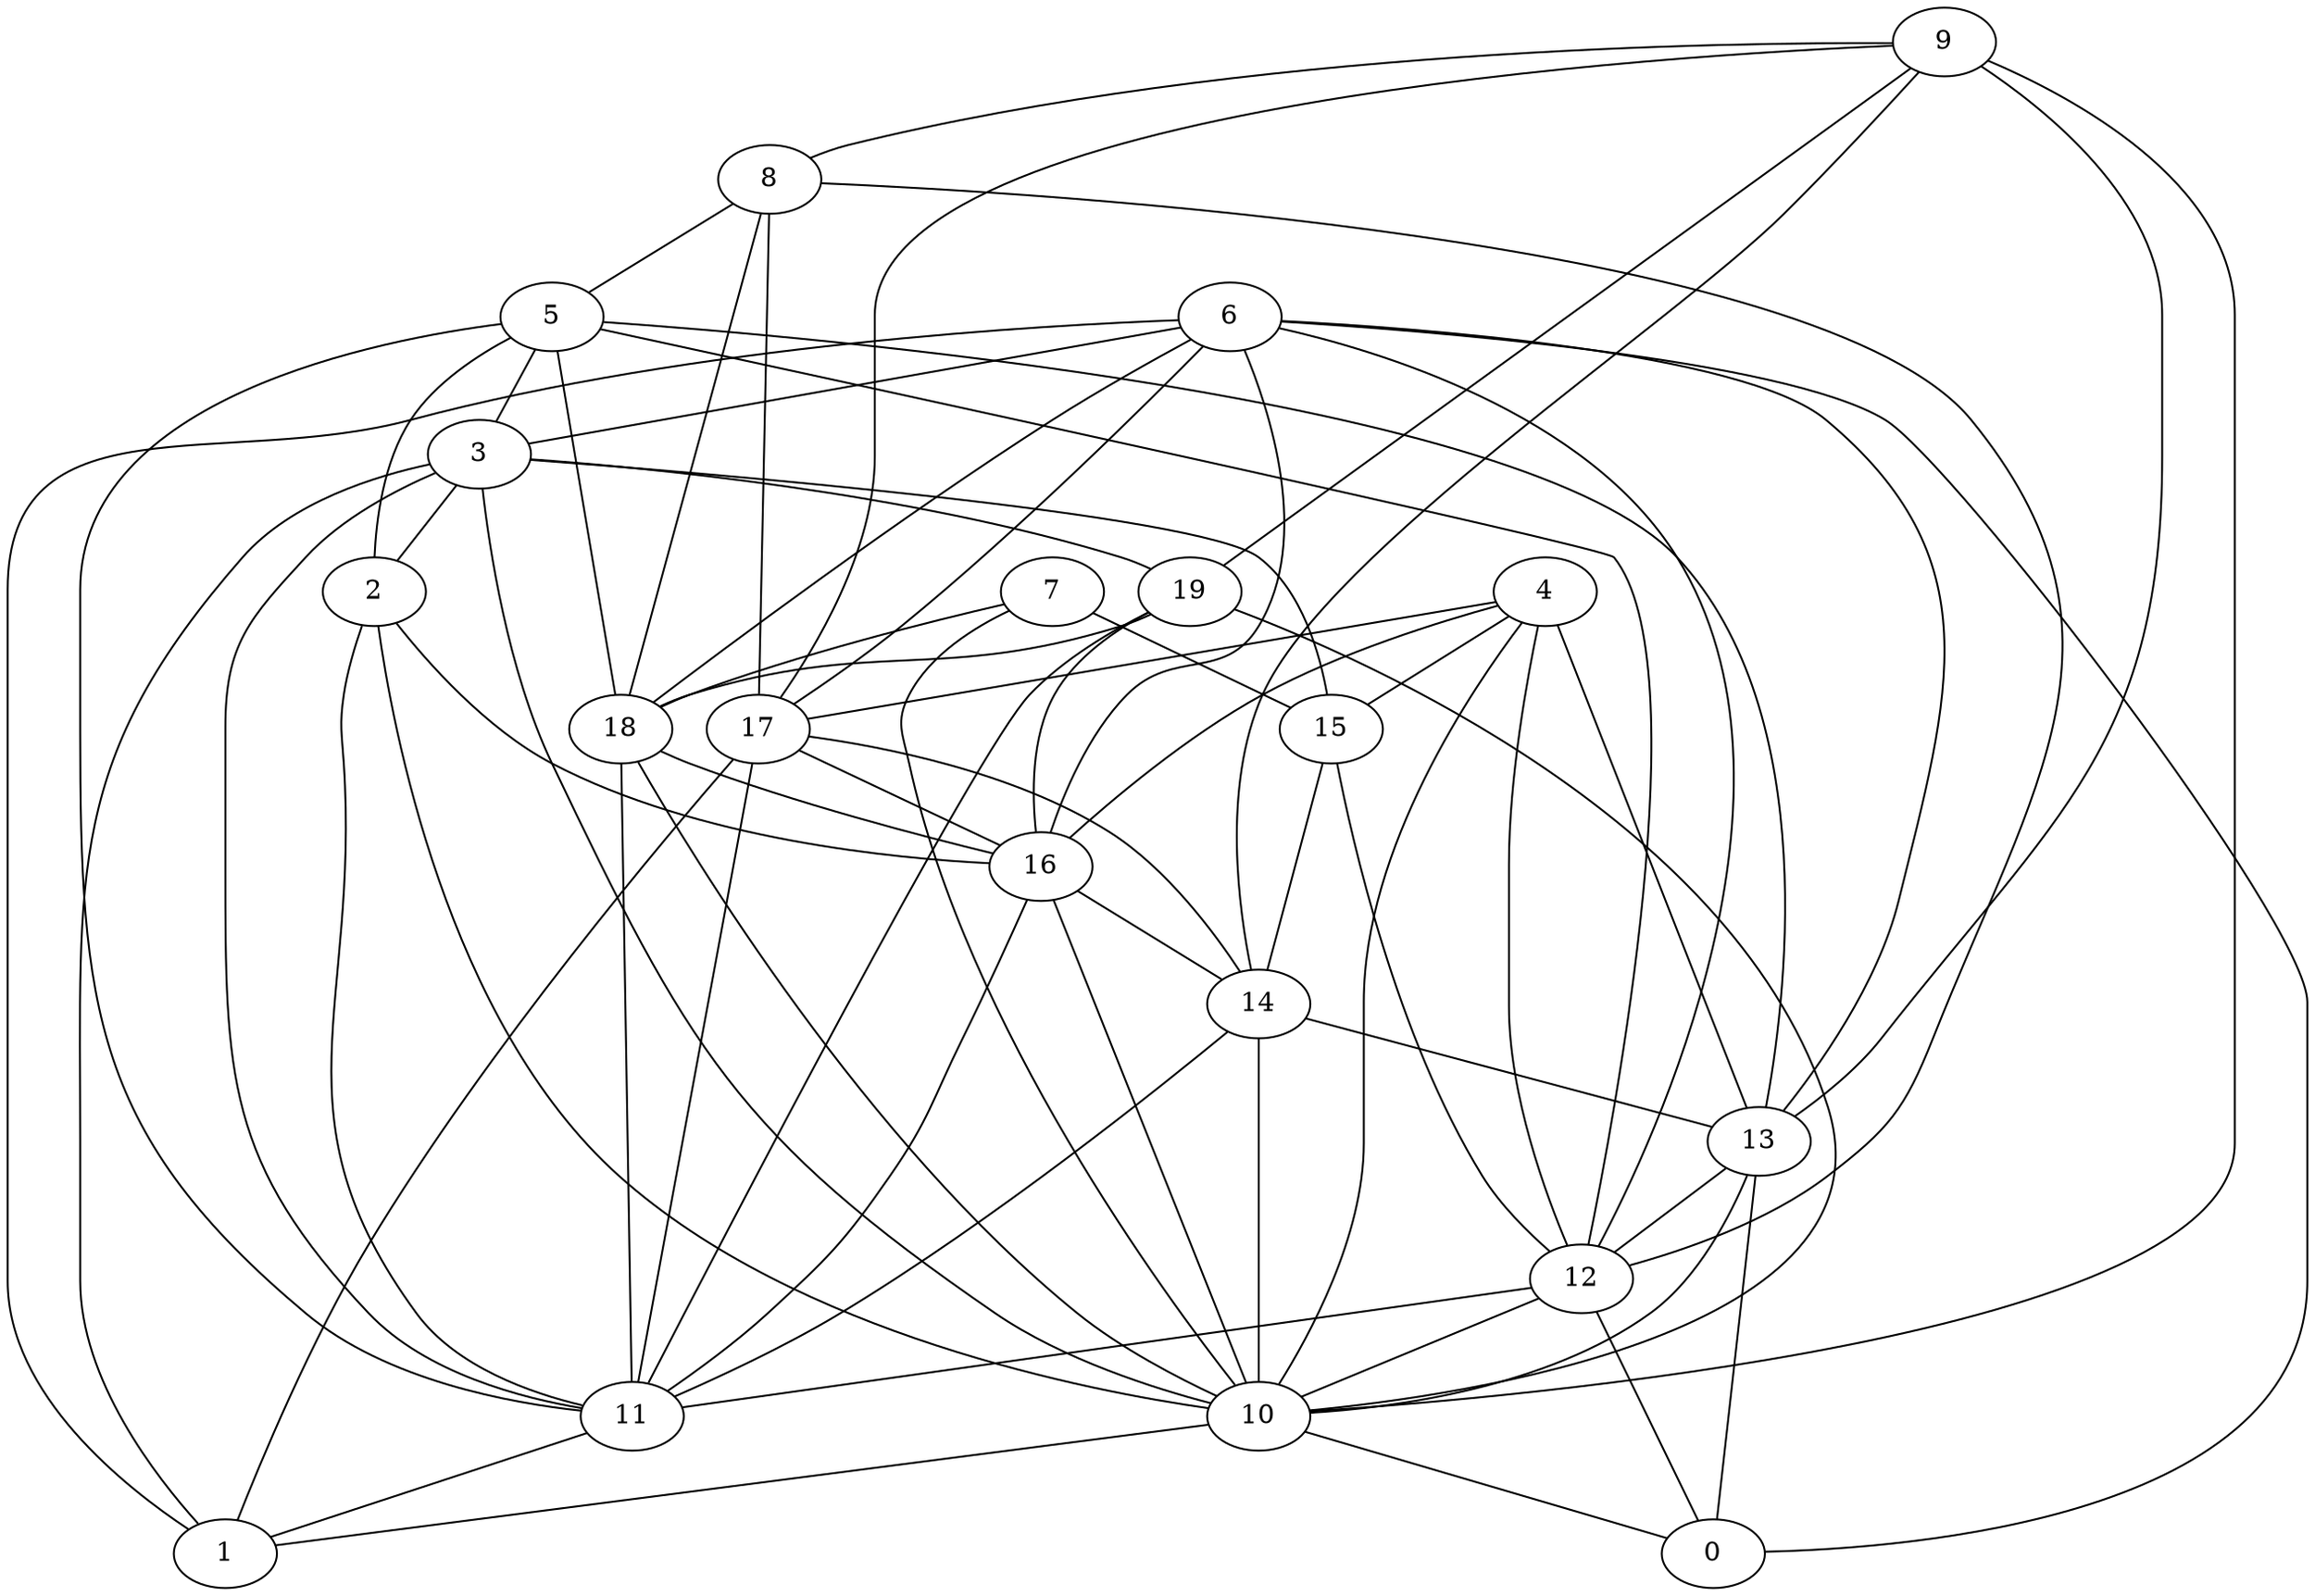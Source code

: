 digraph GG_graph {

subgraph G_graph {
edge [color = black]
"2" -> "10" [dir = none]
"2" -> "11" [dir = none]
"14" -> "13" [dir = none]
"14" -> "11" [dir = none]
"5" -> "18" [dir = none]
"5" -> "11" [dir = none]
"12" -> "11" [dir = none]
"12" -> "10" [dir = none]
"12" -> "0" [dir = none]
"4" -> "13" [dir = none]
"4" -> "10" [dir = none]
"4" -> "15" [dir = none]
"4" -> "17" [dir = none]
"4" -> "12" [dir = none]
"9" -> "8" [dir = none]
"9" -> "19" [dir = none]
"9" -> "17" [dir = none]
"9" -> "10" [dir = none]
"10" -> "0" [dir = none]
"10" -> "1" [dir = none]
"15" -> "14" [dir = none]
"15" -> "12" [dir = none]
"13" -> "12" [dir = none]
"13" -> "0" [dir = none]
"13" -> "10" [dir = none]
"6" -> "0" [dir = none]
"6" -> "16" [dir = none]
"6" -> "17" [dir = none]
"6" -> "1" [dir = none]
"6" -> "3" [dir = none]
"6" -> "18" [dir = none]
"6" -> "12" [dir = none]
"19" -> "11" [dir = none]
"19" -> "10" [dir = none]
"19" -> "18" [dir = none]
"19" -> "16" [dir = none]
"8" -> "17" [dir = none]
"8" -> "18" [dir = none]
"8" -> "5" [dir = none]
"16" -> "14" [dir = none]
"16" -> "10" [dir = none]
"16" -> "11" [dir = none]
"3" -> "10" [dir = none]
"3" -> "19" [dir = none]
"3" -> "2" [dir = none]
"3" -> "11" [dir = none]
"3" -> "1" [dir = none]
"11" -> "1" [dir = none]
"18" -> "10" [dir = none]
"18" -> "16" [dir = none]
"18" -> "11" [dir = none]
"7" -> "10" [dir = none]
"7" -> "15" [dir = none]
"7" -> "18" [dir = none]
"17" -> "16" [dir = none]
"17" -> "14" [dir = none]
"17" -> "1" [dir = none]
"17" -> "11" [dir = none]
"5" -> "3" [dir = none]
"9" -> "14" [dir = none]
"2" -> "16" [dir = none]
"5" -> "2" [dir = none]
"5" -> "13" [dir = none]
"9" -> "13" [dir = none]
"6" -> "13" [dir = none]
"4" -> "16" [dir = none]
"14" -> "10" [dir = none]
"8" -> "12" [dir = none]
"3" -> "15" [dir = none]
"5" -> "12" [dir = none]
}

}
